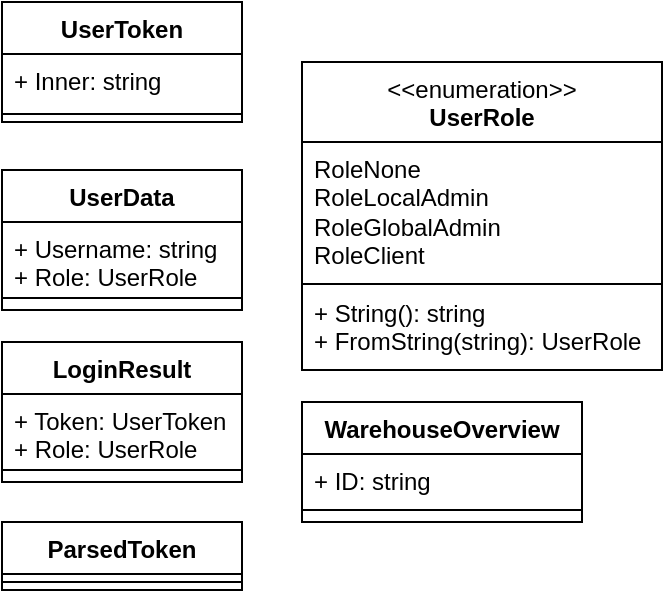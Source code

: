 <mxfile version="26.2.5" pages="4">
  <diagram name="types" id="jyUNx-ticdhWHaK3lG5j">
    <mxGraphModel dx="1188" dy="773" grid="1" gridSize="10" guides="1" tooltips="1" connect="1" arrows="1" fold="1" page="1" pageScale="1" pageWidth="10000" pageHeight="10000" math="0" shadow="0">
      <root>
        <mxCell id="0" />
        <mxCell id="1" parent="0" />
        <mxCell id="-TqpkBimGB8VkoEWPnE4-6" value="&lt;span style=&quot;font-weight: normal;&quot;&gt;&amp;lt;&amp;lt;enumeration&amp;gt;&amp;gt;&lt;/span&gt;&lt;br&gt;&lt;b&gt;UserRole&lt;/b&gt;" style="swimlane;fontStyle=1;align=center;verticalAlign=top;childLayout=stackLayout;horizontal=1;startSize=40;horizontalStack=0;resizeParent=1;resizeParentMax=0;resizeLast=0;collapsible=1;marginBottom=0;whiteSpace=wrap;html=1;" parent="1" vertex="1">
          <mxGeometry x="550" y="210" width="180" height="154" as="geometry" />
        </mxCell>
        <mxCell id="-TqpkBimGB8VkoEWPnE4-7" value="&lt;div&gt;RoleNone&lt;/div&gt;&lt;div&gt;RoleLocalAdmin&lt;/div&gt;&lt;div&gt;RoleGlobalAdmin&lt;/div&gt;&lt;div&gt;RoleClient&lt;/div&gt;" style="text;strokeColor=none;fillColor=none;align=left;verticalAlign=top;spacingLeft=4;spacingRight=4;overflow=hidden;rotatable=0;points=[[0,0.5],[1,0.5]];portConstraint=eastwest;whiteSpace=wrap;html=1;" parent="-TqpkBimGB8VkoEWPnE4-6" vertex="1">
          <mxGeometry y="40" width="180" height="70" as="geometry" />
        </mxCell>
        <mxCell id="-TqpkBimGB8VkoEWPnE4-8" value="" style="line;strokeWidth=1;fillColor=none;align=left;verticalAlign=middle;spacingTop=-1;spacingLeft=3;spacingRight=3;rotatable=0;labelPosition=right;points=[];portConstraint=eastwest;strokeColor=inherit;" parent="-TqpkBimGB8VkoEWPnE4-6" vertex="1">
          <mxGeometry y="110" width="180" height="2" as="geometry" />
        </mxCell>
        <mxCell id="-TqpkBimGB8VkoEWPnE4-9" value="&lt;div&gt;+ String(): string&lt;/div&gt;&lt;div&gt;+ FromString(string): UserRole&lt;/div&gt;" style="text;strokeColor=none;fillColor=none;align=left;verticalAlign=top;spacingLeft=4;spacingRight=4;overflow=hidden;rotatable=0;points=[[0,0.5],[1,0.5]];portConstraint=eastwest;whiteSpace=wrap;html=1;" parent="-TqpkBimGB8VkoEWPnE4-6" vertex="1">
          <mxGeometry y="112" width="180" height="42" as="geometry" />
        </mxCell>
        <mxCell id="-TqpkBimGB8VkoEWPnE4-14" value="ParsedToken" style="swimlane;fontStyle=1;align=center;verticalAlign=top;childLayout=stackLayout;horizontal=1;startSize=26;horizontalStack=0;resizeParent=1;resizeParentMax=0;resizeLast=0;collapsible=1;marginBottom=0;whiteSpace=wrap;html=1;" parent="1" vertex="1">
          <mxGeometry x="400" y="440" width="120" height="34" as="geometry" />
        </mxCell>
        <mxCell id="-TqpkBimGB8VkoEWPnE4-15" value="" style="line;strokeWidth=1;fillColor=none;align=left;verticalAlign=middle;spacingTop=-1;spacingLeft=3;spacingRight=3;rotatable=0;labelPosition=right;points=[];portConstraint=eastwest;strokeColor=inherit;" parent="-TqpkBimGB8VkoEWPnE4-14" vertex="1">
          <mxGeometry y="26" width="120" height="8" as="geometry" />
        </mxCell>
        <mxCell id="-TqpkBimGB8VkoEWPnE4-16" value="UserToken" style="swimlane;fontStyle=1;align=center;verticalAlign=top;childLayout=stackLayout;horizontal=1;startSize=26;horizontalStack=0;resizeParent=1;resizeParentMax=0;resizeLast=0;collapsible=1;marginBottom=0;whiteSpace=wrap;html=1;" parent="1" vertex="1">
          <mxGeometry x="400" y="180" width="120" height="60" as="geometry" />
        </mxCell>
        <mxCell id="-TqpkBimGB8VkoEWPnE4-17" value="+ Inner: string" style="text;strokeColor=none;fillColor=none;align=left;verticalAlign=top;spacingLeft=4;spacingRight=4;overflow=hidden;rotatable=0;points=[[0,0.5],[1,0.5]];portConstraint=eastwest;whiteSpace=wrap;html=1;" parent="-TqpkBimGB8VkoEWPnE4-16" vertex="1">
          <mxGeometry y="26" width="120" height="26" as="geometry" />
        </mxCell>
        <mxCell id="-TqpkBimGB8VkoEWPnE4-18" value="" style="line;strokeWidth=1;fillColor=none;align=left;verticalAlign=middle;spacingTop=-1;spacingLeft=3;spacingRight=3;rotatable=0;labelPosition=right;points=[];portConstraint=eastwest;strokeColor=inherit;" parent="-TqpkBimGB8VkoEWPnE4-16" vertex="1">
          <mxGeometry y="52" width="120" height="8" as="geometry" />
        </mxCell>
        <mxCell id="1hZUmH4Kx5KZq-g4tTsa-1" value="UserData" style="swimlane;fontStyle=1;align=center;verticalAlign=top;childLayout=stackLayout;horizontal=1;startSize=26;horizontalStack=0;resizeParent=1;resizeParentMax=0;resizeLast=0;collapsible=1;marginBottom=0;whiteSpace=wrap;html=1;" vertex="1" parent="1">
          <mxGeometry x="400" y="264" width="120" height="70" as="geometry" />
        </mxCell>
        <mxCell id="1hZUmH4Kx5KZq-g4tTsa-2" value="+ Username: string&lt;br&gt;+ Role: UserRole" style="text;strokeColor=none;fillColor=none;align=left;verticalAlign=top;spacingLeft=4;spacingRight=4;overflow=hidden;rotatable=0;points=[[0,0.5],[1,0.5]];portConstraint=eastwest;whiteSpace=wrap;html=1;" vertex="1" parent="1hZUmH4Kx5KZq-g4tTsa-1">
          <mxGeometry y="26" width="120" height="34" as="geometry" />
        </mxCell>
        <mxCell id="1hZUmH4Kx5KZq-g4tTsa-3" value="" style="line;strokeWidth=1;fillColor=none;align=left;verticalAlign=middle;spacingTop=-1;spacingLeft=3;spacingRight=3;rotatable=0;labelPosition=right;points=[];portConstraint=eastwest;strokeColor=inherit;" vertex="1" parent="1hZUmH4Kx5KZq-g4tTsa-1">
          <mxGeometry y="60" width="120" height="8" as="geometry" />
        </mxCell>
        <mxCell id="1hZUmH4Kx5KZq-g4tTsa-4" value="" style="text;strokeColor=none;fillColor=none;align=left;verticalAlign=top;spacingLeft=4;spacingRight=4;overflow=hidden;rotatable=0;points=[[0,0.5],[1,0.5]];portConstraint=eastwest;whiteSpace=wrap;html=1;" vertex="1" parent="1hZUmH4Kx5KZq-g4tTsa-1">
          <mxGeometry y="68" width="120" height="2" as="geometry" />
        </mxCell>
        <mxCell id="1hZUmH4Kx5KZq-g4tTsa-5" value="LoginResult" style="swimlane;fontStyle=1;align=center;verticalAlign=top;childLayout=stackLayout;horizontal=1;startSize=26;horizontalStack=0;resizeParent=1;resizeParentMax=0;resizeLast=0;collapsible=1;marginBottom=0;whiteSpace=wrap;html=1;" vertex="1" parent="1">
          <mxGeometry x="400" y="350" width="120" height="70" as="geometry" />
        </mxCell>
        <mxCell id="1hZUmH4Kx5KZq-g4tTsa-6" value="+ Token: UserToken&lt;br&gt;+ Role: UserRole" style="text;strokeColor=none;fillColor=none;align=left;verticalAlign=top;spacingLeft=4;spacingRight=4;overflow=hidden;rotatable=0;points=[[0,0.5],[1,0.5]];portConstraint=eastwest;whiteSpace=wrap;html=1;" vertex="1" parent="1hZUmH4Kx5KZq-g4tTsa-5">
          <mxGeometry y="26" width="120" height="34" as="geometry" />
        </mxCell>
        <mxCell id="1hZUmH4Kx5KZq-g4tTsa-7" value="" style="line;strokeWidth=1;fillColor=none;align=left;verticalAlign=middle;spacingTop=-1;spacingLeft=3;spacingRight=3;rotatable=0;labelPosition=right;points=[];portConstraint=eastwest;strokeColor=inherit;" vertex="1" parent="1hZUmH4Kx5KZq-g4tTsa-5">
          <mxGeometry y="60" width="120" height="8" as="geometry" />
        </mxCell>
        <mxCell id="1hZUmH4Kx5KZq-g4tTsa-8" value="" style="text;strokeColor=none;fillColor=none;align=left;verticalAlign=top;spacingLeft=4;spacingRight=4;overflow=hidden;rotatable=0;points=[[0,0.5],[1,0.5]];portConstraint=eastwest;whiteSpace=wrap;html=1;" vertex="1" parent="1hZUmH4Kx5KZq-g4tTsa-5">
          <mxGeometry y="68" width="120" height="2" as="geometry" />
        </mxCell>
        <mxCell id="1hZUmH4Kx5KZq-g4tTsa-9" value="WarehouseOverview" style="swimlane;fontStyle=1;align=center;verticalAlign=top;childLayout=stackLayout;horizontal=1;startSize=26;horizontalStack=0;resizeParent=1;resizeParentMax=0;resizeLast=0;collapsible=1;marginBottom=0;whiteSpace=wrap;html=1;" vertex="1" parent="1">
          <mxGeometry x="550" y="380" width="140" height="60" as="geometry" />
        </mxCell>
        <mxCell id="1hZUmH4Kx5KZq-g4tTsa-10" value="+ ID: string" style="text;strokeColor=none;fillColor=none;align=left;verticalAlign=top;spacingLeft=4;spacingRight=4;overflow=hidden;rotatable=0;points=[[0,0.5],[1,0.5]];portConstraint=eastwest;whiteSpace=wrap;html=1;" vertex="1" parent="1hZUmH4Kx5KZq-g4tTsa-9">
          <mxGeometry y="26" width="140" height="24" as="geometry" />
        </mxCell>
        <mxCell id="1hZUmH4Kx5KZq-g4tTsa-11" value="" style="line;strokeWidth=1;fillColor=none;align=left;verticalAlign=middle;spacingTop=-1;spacingLeft=3;spacingRight=3;rotatable=0;labelPosition=right;points=[];portConstraint=eastwest;strokeColor=inherit;" vertex="1" parent="1hZUmH4Kx5KZq-g4tTsa-9">
          <mxGeometry y="50" width="140" height="8" as="geometry" />
        </mxCell>
        <mxCell id="1hZUmH4Kx5KZq-g4tTsa-12" value="" style="text;strokeColor=none;fillColor=none;align=left;verticalAlign=top;spacingLeft=4;spacingRight=4;overflow=hidden;rotatable=0;points=[[0,0.5],[1,0.5]];portConstraint=eastwest;whiteSpace=wrap;html=1;" vertex="1" parent="1hZUmH4Kx5KZq-g4tTsa-9">
          <mxGeometry y="58" width="140" height="2" as="geometry" />
        </mxCell>
      </root>
    </mxGraphModel>
  </diagram>
  <diagram id="UzgOHU1cNPLH9OdegFgo" name="business">
    <mxGraphModel dx="1188" dy="773" grid="1" gridSize="10" guides="1" tooltips="1" connect="1" arrows="1" fold="1" page="1" pageScale="1" pageWidth="10000" pageHeight="10000" math="0" shadow="0">
      <root>
        <mxCell id="0" />
        <mxCell id="1" parent="0" />
        <mxCell id="i2FVGuv4eaX4_XcN0Vmc-18" style="edgeStyle=orthogonalEdgeStyle;rounded=0;orthogonalLoop=1;jettySize=auto;html=1;" edge="1" parent="1" source="i2FVGuv4eaX4_XcN0Vmc-2" target="i2FVGuv4eaX4_XcN0Vmc-14">
          <mxGeometry relative="1" as="geometry">
            <Array as="points">
              <mxPoint x="1280" y="625" />
              <mxPoint x="1090" y="625" />
            </Array>
          </mxGeometry>
        </mxCell>
        <mxCell id="i2FVGuv4eaX4_XcN0Vmc-19" style="edgeStyle=orthogonalEdgeStyle;rounded=0;orthogonalLoop=1;jettySize=auto;html=1;" edge="1" parent="1" source="i2FVGuv4eaX4_XcN0Vmc-2" target="i2FVGuv4eaX4_XcN0Vmc-6">
          <mxGeometry relative="1" as="geometry" />
        </mxCell>
        <mxCell id="i2FVGuv4eaX4_XcN0Vmc-20" style="edgeStyle=orthogonalEdgeStyle;rounded=0;orthogonalLoop=1;jettySize=auto;html=1;" edge="1" parent="1" source="i2FVGuv4eaX4_XcN0Vmc-2" target="i2FVGuv4eaX4_XcN0Vmc-10">
          <mxGeometry relative="1" as="geometry">
            <Array as="points">
              <mxPoint x="1330" y="625" />
              <mxPoint x="1520" y="625" />
            </Array>
          </mxGeometry>
        </mxCell>
        <mxCell id="i2FVGuv4eaX4_XcN0Vmc-2" value="Business" style="swimlane;fontStyle=1;align=center;verticalAlign=top;childLayout=stackLayout;horizontal=1;startSize=26;horizontalStack=0;resizeParent=1;resizeParentMax=0;resizeLast=0;collapsible=1;marginBottom=0;whiteSpace=wrap;html=1;" vertex="1" parent="1">
          <mxGeometry x="1110" y="230" width="390" height="360" as="geometry" />
        </mxCell>
        <mxCell id="i2FVGuv4eaX4_XcN0Vmc-3" value="- auth: portout.AuthenticationPortOut&lt;br&gt;- catalog: portout.CatalogPortOut&lt;br&gt;- order: portout.OrderPortOut&lt;br&gt;- notification: portout.NotificationPortOut&lt;br&gt;- logger: zap.Logger" style="text;strokeColor=none;fillColor=none;align=left;verticalAlign=top;spacingLeft=4;spacingRight=4;overflow=hidden;rotatable=0;points=[[0,0.5],[1,0.5]];portConstraint=eastwest;whiteSpace=wrap;html=1;" vertex="1" parent="i2FVGuv4eaX4_XcN0Vmc-2">
          <mxGeometry y="26" width="390" height="84" as="geometry" />
        </mxCell>
        <mxCell id="i2FVGuv4eaX4_XcN0Vmc-4" value="" style="line;strokeWidth=1;fillColor=none;align=left;verticalAlign=middle;spacingTop=-1;spacingLeft=3;spacingRight=3;rotatable=0;labelPosition=right;points=[];portConstraint=eastwest;strokeColor=inherit;" vertex="1" parent="i2FVGuv4eaX4_XcN0Vmc-2">
          <mxGeometry y="110" width="390" height="8" as="geometry" />
        </mxCell>
        <mxCell id="i2FVGuv4eaX4_XcN0Vmc-5" value="+ NewBusiness(BusinessParams): Business&lt;br&gt;+ GetWarehouseByID(int64): (dto.Warehouse, error)&lt;br&gt;+ CreateQuery(string, string, int): (string, error)&lt;br&gt;+ GetQueries(): ([]dto.Query, error)&lt;br&gt;+ AddStock(string, string, int64): error&lt;br&gt;+ RemoveStock(string, string, int64): error&lt;br&gt;+ CreateOrder(string, string, string, map[string]int64): (string, error)&lt;br&gt;+ GetOrders(): ([]dto.Order, error)&lt;br&gt;+ CreateTransfer(string, string, map[string]int64): (string, error)&lt;br&gt;+ GetTransfers(): ([]dto.Transfer, error)&lt;br&gt;+ CreateGood(context.Context, string, string): (string, error)&lt;br&gt;+ UpdateGood(context.Context, string, string, string): error&lt;br&gt;+ GetWarehouses(): ([]types.WarehouseOverview, error)&lt;br&gt;+ GetGoods(): ([]dto.GoodAndAmount, error)&lt;br&gt;+ Login(string): (types.LoginResult, error)&lt;br&gt;+ ValidateToken(string): (types.UserData, error)" style="text;strokeColor=none;fillColor=none;align=left;verticalAlign=top;spacingLeft=4;spacingRight=4;overflow=hidden;rotatable=0;points=[[0,0.5],[1,0.5]];portConstraint=eastwest;whiteSpace=wrap;html=1;" vertex="1" parent="i2FVGuv4eaX4_XcN0Vmc-2">
          <mxGeometry y="118" width="390" height="242" as="geometry" />
        </mxCell>
        <mxCell id="i2FVGuv4eaX4_XcN0Vmc-6" value="" style="ellipse;whiteSpace=wrap;html=1;aspect=fixed;" vertex="1" parent="1">
          <mxGeometry x="1280" y="830" width="50" height="50" as="geometry" />
        </mxCell>
        <mxCell id="i2FVGuv4eaX4_XcN0Vmc-7" value="Auth" style="text;html=1;align=center;verticalAlign=middle;whiteSpace=wrap;rounded=0;" vertex="1" parent="1">
          <mxGeometry x="1252.5" y="880" width="105" height="30" as="geometry" />
        </mxCell>
        <mxCell id="i2FVGuv4eaX4_XcN0Vmc-8" value="" style="endArrow=none;html=1;rounded=0;exitX=0;exitY=1;exitDx=0;exitDy=0;" edge="1" parent="1">
          <mxGeometry width="50" height="50" relative="1" as="geometry">
            <mxPoint x="1246.25" y="910" as="sourcePoint" />
            <mxPoint x="1363.75" y="910" as="targetPoint" />
          </mxGeometry>
        </mxCell>
        <mxCell id="i2FVGuv4eaX4_XcN0Vmc-9" value="+ Login(string): (types.LoginResult, error)&lt;br&gt;+ ValidateToken(string): (types.UserData, error)" style="text;html=1;align=center;verticalAlign=middle;whiteSpace=wrap;rounded=0;" vertex="1" parent="1">
          <mxGeometry x="1165" y="910" width="280" height="40" as="geometry" />
        </mxCell>
        <mxCell id="i2FVGuv4eaX4_XcN0Vmc-10" value="" style="ellipse;whiteSpace=wrap;html=1;aspect=fixed;" vertex="1" parent="1">
          <mxGeometry x="1495" y="660" width="50" height="50" as="geometry" />
        </mxCell>
        <mxCell id="i2FVGuv4eaX4_XcN0Vmc-11" value="Order" style="text;html=1;align=center;verticalAlign=middle;whiteSpace=wrap;rounded=0;" vertex="1" parent="1">
          <mxGeometry x="1467.5" y="710" width="105" height="30" as="geometry" />
        </mxCell>
        <mxCell id="i2FVGuv4eaX4_XcN0Vmc-12" value="" style="endArrow=none;html=1;rounded=0;exitX=0;exitY=1;exitDx=0;exitDy=0;" edge="1" parent="1">
          <mxGeometry width="50" height="50" relative="1" as="geometry">
            <mxPoint x="1461.25" y="740" as="sourcePoint" />
            <mxPoint x="1578.75" y="740" as="targetPoint" />
          </mxGeometry>
        </mxCell>
        <mxCell id="i2FVGuv4eaX4_XcN0Vmc-13" value="+ CreateOrder(string, string, string, map[string]int64): (string, error)&lt;br&gt;+ GetOrders(): ([]dto.Order, error)&lt;br&gt;+ CreateTransfer(string, string, map[string]int64): (string, error)&lt;br&gt;+ GetTransfers(): ([]dto.Transfer, error)" style="text;html=1;align=center;verticalAlign=middle;whiteSpace=wrap;rounded=0;" vertex="1" parent="1">
          <mxGeometry x="1340" y="740" width="360" height="70" as="geometry" />
        </mxCell>
        <mxCell id="i2FVGuv4eaX4_XcN0Vmc-14" value="" style="ellipse;whiteSpace=wrap;html=1;aspect=fixed;" vertex="1" parent="1">
          <mxGeometry x="1065" y="660" width="50" height="50" as="geometry" />
        </mxCell>
        <mxCell id="i2FVGuv4eaX4_XcN0Vmc-15" value="Warehouses" style="text;html=1;align=center;verticalAlign=middle;whiteSpace=wrap;rounded=0;" vertex="1" parent="1">
          <mxGeometry x="1037.5" y="710" width="105" height="30" as="geometry" />
        </mxCell>
        <mxCell id="i2FVGuv4eaX4_XcN0Vmc-16" value="" style="endArrow=none;html=1;rounded=0;exitX=0;exitY=1;exitDx=0;exitDy=0;" edge="1" parent="1">
          <mxGeometry width="50" height="50" relative="1" as="geometry">
            <mxPoint x="1031.25" y="740" as="sourcePoint" />
            <mxPoint x="1148.75" y="740" as="targetPoint" />
          </mxGeometry>
        </mxCell>
        <mxCell id="i2FVGuv4eaX4_XcN0Vmc-17" value="+ GetWarehouseByID(int64): (dto.Warehouse, error)&lt;br&gt;+ GetWarehouses(): ([]types.WarehouseOverview, error)&lt;br&gt;+ GetGoods(): ([]dto.GoodAndAmount, error)&lt;br&gt;+ CreateGood(context.Context, string, string): (string, error)&lt;br&gt;+ UpdateGood(context.Context, string, string, string): error&lt;br&gt;+ AddStock(string, string, int64): error&lt;br&gt;+ RemoveStock(string, string, int64): error" style="text;html=1;align=center;verticalAlign=middle;whiteSpace=wrap;rounded=0;" vertex="1" parent="1">
          <mxGeometry x="920" y="740" width="340" height="110" as="geometry" />
        </mxCell>
      </root>
    </mxGraphModel>
  </diagram>
  <diagram id="f7loQBOoPMdIHr39xkHE" name="adapterin">
    <mxGraphModel dx="1188" dy="773" grid="1" gridSize="10" guides="1" tooltips="1" connect="1" arrows="1" fold="1" page="1" pageScale="1" pageWidth="10000" pageHeight="10000" math="0" shadow="0">
      <root>
        <mxCell id="0" />
        <mxCell id="1" parent="0" />
        <mxCell id="J8uNZpizXTsnPp5ZNtv0-96" style="edgeStyle=orthogonalEdgeStyle;rounded=0;orthogonalLoop=1;jettySize=auto;html=1;entryX=0.5;entryY=0;entryDx=0;entryDy=0;" parent="1" source="J8uNZpizXTsnPp5ZNtv0-1" target="J8uNZpizXTsnPp5ZNtv0-74" edge="1">
          <mxGeometry relative="1" as="geometry">
            <mxPoint x="2640" y="2016.364" as="targetPoint" />
            <Array as="points">
              <mxPoint x="1715" y="1270" />
              <mxPoint x="2450" y="1270" />
            </Array>
          </mxGeometry>
        </mxCell>
        <mxCell id="J8uNZpizXTsnPp5ZNtv0-1" value="AddStockController" style="swimlane;fontStyle=1;align=center;verticalAlign=top;childLayout=stackLayout;horizontal=1;startSize=26;horizontalStack=0;resizeParent=1;resizeParentMax=0;resizeLast=0;collapsible=1;marginBottom=0;whiteSpace=wrap;html=1;" parent="1" vertex="1">
          <mxGeometry x="1480" y="1062" width="470" height="160" as="geometry" />
        </mxCell>
        <mxCell id="J8uNZpizXTsnPp5ZNtv0-2" value="- warehouses: portin.Warehouses" style="text;strokeColor=none;fillColor=none;align=left;verticalAlign=top;spacingLeft=4;spacingRight=4;overflow=hidden;rotatable=0;points=[[0,0.5],[1,0.5]];portConstraint=eastwest;whiteSpace=wrap;html=1;" parent="J8uNZpizXTsnPp5ZNtv0-1" vertex="1">
          <mxGeometry y="26" width="470" height="24" as="geometry" />
        </mxCell>
        <mxCell id="J8uNZpizXTsnPp5ZNtv0-3" value="" style="line;strokeWidth=1;fillColor=none;align=left;verticalAlign=middle;spacingTop=-1;spacingLeft=3;spacingRight=3;rotatable=0;labelPosition=right;points=[];portConstraint=eastwest;strokeColor=inherit;" parent="J8uNZpizXTsnPp5ZNtv0-1" vertex="1">
          <mxGeometry y="50" width="470" height="8" as="geometry" />
        </mxCell>
        <mxCell id="J8uNZpizXTsnPp5ZNtv0-4" value="+ NewAddStockController(portin.Warehouses): AddStockController&lt;br&gt;+ Handler(): gin.HandlerFunc&lt;br&gt;+ Pattern(): string&lt;br&gt;+ Method(): string&lt;br&gt;+ RequiresAuth(): bool&lt;br&gt;+ AllowedRoles(): []types.UserRole" style="text;strokeColor=none;fillColor=none;align=left;verticalAlign=top;spacingLeft=4;spacingRight=4;overflow=hidden;rotatable=0;points=[[0,0.5],[1,0.5]];portConstraint=eastwest;whiteSpace=wrap;html=1;" parent="J8uNZpizXTsnPp5ZNtv0-1" vertex="1">
          <mxGeometry y="58" width="470" height="102" as="geometry" />
        </mxCell>
        <mxCell id="J8uNZpizXTsnPp5ZNtv0-93" style="edgeStyle=orthogonalEdgeStyle;rounded=0;orthogonalLoop=1;jettySize=auto;html=1;entryX=0.5;entryY=0;entryDx=0;entryDy=0;" parent="1" source="J8uNZpizXTsnPp5ZNtv0-5" target="J8uNZpizXTsnPp5ZNtv0-74" edge="1">
          <mxGeometry relative="1" as="geometry">
            <Array as="points">
              <mxPoint x="3185" y="1480" />
              <mxPoint x="2450" y="1480" />
            </Array>
          </mxGeometry>
        </mxCell>
        <mxCell id="J8uNZpizXTsnPp5ZNtv0-5" value="CreateGoodController" style="swimlane;fontStyle=1;align=center;verticalAlign=top;childLayout=stackLayout;horizontal=1;startSize=26;horizontalStack=0;resizeParent=1;resizeParentMax=0;resizeLast=0;collapsible=1;marginBottom=0;whiteSpace=wrap;html=1;" parent="1" vertex="1">
          <mxGeometry x="2950" y="1290" width="470" height="160" as="geometry" />
        </mxCell>
        <mxCell id="J8uNZpizXTsnPp5ZNtv0-6" value="- warehouses: portin.Warehouses" style="text;strokeColor=none;fillColor=none;align=left;verticalAlign=top;spacingLeft=4;spacingRight=4;overflow=hidden;rotatable=0;points=[[0,0.5],[1,0.5]];portConstraint=eastwest;whiteSpace=wrap;html=1;" parent="J8uNZpizXTsnPp5ZNtv0-5" vertex="1">
          <mxGeometry y="26" width="470" height="24" as="geometry" />
        </mxCell>
        <mxCell id="J8uNZpizXTsnPp5ZNtv0-7" value="" style="line;strokeWidth=1;fillColor=none;align=left;verticalAlign=middle;spacingTop=-1;spacingLeft=3;spacingRight=3;rotatable=0;labelPosition=right;points=[];portConstraint=eastwest;strokeColor=inherit;" parent="J8uNZpizXTsnPp5ZNtv0-5" vertex="1">
          <mxGeometry y="50" width="470" height="8" as="geometry" />
        </mxCell>
        <mxCell id="J8uNZpizXTsnPp5ZNtv0-8" value="+ NewCreateGoodController(portin.Warehouses): CreateGoodController&lt;br&gt;+ Handler(): gin.HandlerFunc&lt;br&gt;+ Pattern(): string&lt;br&gt;+ Method(): string&lt;br&gt;+ RequiresAuth(): bool&lt;br&gt;+ AllowedRoles(): []types.UserRole" style="text;strokeColor=none;fillColor=none;align=left;verticalAlign=top;spacingLeft=4;spacingRight=4;overflow=hidden;rotatable=0;points=[[0,0.5],[1,0.5]];portConstraint=eastwest;whiteSpace=wrap;html=1;" parent="J8uNZpizXTsnPp5ZNtv0-5" vertex="1">
          <mxGeometry y="58" width="470" height="102" as="geometry" />
        </mxCell>
        <mxCell id="J8uNZpizXTsnPp5ZNtv0-95" style="edgeStyle=orthogonalEdgeStyle;rounded=0;orthogonalLoop=1;jettySize=auto;html=1;entryX=0.5;entryY=0;entryDx=0;entryDy=0;" parent="1" source="J8uNZpizXTsnPp5ZNtv0-9" target="J8uNZpizXTsnPp5ZNtv0-74" edge="1">
          <mxGeometry relative="1" as="geometry">
            <Array as="points">
              <mxPoint x="2205" y="1270" />
              <mxPoint x="2450" y="1270" />
            </Array>
          </mxGeometry>
        </mxCell>
        <mxCell id="J8uNZpizXTsnPp5ZNtv0-9" value="CreateOrderController" style="swimlane;fontStyle=1;align=center;verticalAlign=top;childLayout=stackLayout;horizontal=1;startSize=26;horizontalStack=0;resizeParent=1;resizeParentMax=0;resizeLast=0;collapsible=1;marginBottom=0;whiteSpace=wrap;html=1;" parent="1" vertex="1">
          <mxGeometry x="1970" y="1060" width="470" height="160" as="geometry" />
        </mxCell>
        <mxCell id="J8uNZpizXTsnPp5ZNtv0-10" value="- order: portin.Order" style="text;strokeColor=none;fillColor=none;align=left;verticalAlign=top;spacingLeft=4;spacingRight=4;overflow=hidden;rotatable=0;points=[[0,0.5],[1,0.5]];portConstraint=eastwest;whiteSpace=wrap;html=1;" parent="J8uNZpizXTsnPp5ZNtv0-9" vertex="1">
          <mxGeometry y="26" width="470" height="24" as="geometry" />
        </mxCell>
        <mxCell id="J8uNZpizXTsnPp5ZNtv0-11" value="" style="line;strokeWidth=1;fillColor=none;align=left;verticalAlign=middle;spacingTop=-1;spacingLeft=3;spacingRight=3;rotatable=0;labelPosition=right;points=[];portConstraint=eastwest;strokeColor=inherit;" parent="J8uNZpizXTsnPp5ZNtv0-9" vertex="1">
          <mxGeometry y="50" width="470" height="8" as="geometry" />
        </mxCell>
        <mxCell id="J8uNZpizXTsnPp5ZNtv0-12" value="+ NewCreateOrderController(portin.Order): CreateOrderController&lt;br&gt;+ Handler(): gin.HandlerFunc&lt;br&gt;+ Pattern(): string&lt;br&gt;+ Method(): string&lt;br&gt;+ RequiresAuth(): bool&lt;br&gt;+ AllowedRoles(): []types.UserRole" style="text;strokeColor=none;fillColor=none;align=left;verticalAlign=top;spacingLeft=4;spacingRight=4;overflow=hidden;rotatable=0;points=[[0,0.5],[1,0.5]];portConstraint=eastwest;whiteSpace=wrap;html=1;" parent="J8uNZpizXTsnPp5ZNtv0-9" vertex="1">
          <mxGeometry y="58" width="470" height="102" as="geometry" />
        </mxCell>
        <mxCell id="J8uNZpizXTsnPp5ZNtv0-94" style="edgeStyle=orthogonalEdgeStyle;rounded=0;orthogonalLoop=1;jettySize=auto;html=1;entryX=0.5;entryY=0;entryDx=0;entryDy=0;" parent="1" source="J8uNZpizXTsnPp5ZNtv0-13" target="J8uNZpizXTsnPp5ZNtv0-74" edge="1">
          <mxGeometry relative="1" as="geometry">
            <Array as="points">
              <mxPoint x="2695" y="1270" />
              <mxPoint x="2450" y="1270" />
            </Array>
          </mxGeometry>
        </mxCell>
        <mxCell id="J8uNZpizXTsnPp5ZNtv0-13" value="CreateQueryController" style="swimlane;fontStyle=1;align=center;verticalAlign=top;childLayout=stackLayout;horizontal=1;startSize=26;horizontalStack=0;resizeParent=1;resizeParentMax=0;resizeLast=0;collapsible=1;marginBottom=0;whiteSpace=wrap;html=1;" parent="1" vertex="1">
          <mxGeometry x="2460" y="1060" width="470" height="190" as="geometry" />
        </mxCell>
        <mxCell id="J8uNZpizXTsnPp5ZNtv0-14" value="- notifications: portin.Notifications&lt;br&gt;- Logger: zap.Logger" style="text;strokeColor=none;fillColor=none;align=left;verticalAlign=top;spacingLeft=4;spacingRight=4;overflow=hidden;rotatable=0;points=[[0,0.5],[1,0.5]];portConstraint=eastwest;whiteSpace=wrap;html=1;" parent="J8uNZpizXTsnPp5ZNtv0-13" vertex="1">
          <mxGeometry y="26" width="470" height="44" as="geometry" />
        </mxCell>
        <mxCell id="J8uNZpizXTsnPp5ZNtv0-15" value="" style="line;strokeWidth=1;fillColor=none;align=left;verticalAlign=middle;spacingTop=-1;spacingLeft=3;spacingRight=3;rotatable=0;labelPosition=right;points=[];portConstraint=eastwest;strokeColor=inherit;" parent="J8uNZpizXTsnPp5ZNtv0-13" vertex="1">
          <mxGeometry y="70" width="470" height="8" as="geometry" />
        </mxCell>
        <mxCell id="J8uNZpizXTsnPp5ZNtv0-16" value="+ NewCreateQueryController(portin.Notifications, zap.Logger): CreateQueryController&lt;br&gt;+ Handler(): gin.HandlerFunc&lt;br&gt;+ Pattern(): string&lt;br&gt;+ Method(): string&lt;br&gt;+ RequiresAuth(): bool&lt;br&gt;+ AllowedRoles(): []types.UserRole" style="text;strokeColor=none;fillColor=none;align=left;verticalAlign=top;spacingLeft=4;spacingRight=4;overflow=hidden;rotatable=0;points=[[0,0.5],[1,0.5]];portConstraint=eastwest;whiteSpace=wrap;html=1;" parent="J8uNZpizXTsnPp5ZNtv0-13" vertex="1">
          <mxGeometry y="78" width="470" height="112" as="geometry" />
        </mxCell>
        <mxCell id="J8uNZpizXTsnPp5ZNtv0-92" style="edgeStyle=orthogonalEdgeStyle;rounded=0;orthogonalLoop=1;jettySize=auto;html=1;entryX=0.5;entryY=0;entryDx=0;entryDy=0;" parent="1" source="J8uNZpizXTsnPp5ZNtv0-17" target="J8uNZpizXTsnPp5ZNtv0-74" edge="1">
          <mxGeometry relative="1" as="geometry">
            <Array as="points">
              <mxPoint x="2695" y="1480" />
              <mxPoint x="2450" y="1480" />
            </Array>
          </mxGeometry>
        </mxCell>
        <mxCell id="J8uNZpizXTsnPp5ZNtv0-17" value="CreateTransferController" style="swimlane;fontStyle=1;align=center;verticalAlign=top;childLayout=stackLayout;horizontal=1;startSize=26;horizontalStack=0;resizeParent=1;resizeParentMax=0;resizeLast=0;collapsible=1;marginBottom=0;whiteSpace=wrap;html=1;" parent="1" vertex="1">
          <mxGeometry x="2460" y="1290" width="470" height="160" as="geometry" />
        </mxCell>
        <mxCell id="J8uNZpizXTsnPp5ZNtv0-18" value="- order: portin.Order" style="text;strokeColor=none;fillColor=none;align=left;verticalAlign=top;spacingLeft=4;spacingRight=4;overflow=hidden;rotatable=0;points=[[0,0.5],[1,0.5]];portConstraint=eastwest;whiteSpace=wrap;html=1;" parent="J8uNZpizXTsnPp5ZNtv0-17" vertex="1">
          <mxGeometry y="26" width="470" height="24" as="geometry" />
        </mxCell>
        <mxCell id="J8uNZpizXTsnPp5ZNtv0-19" value="" style="line;strokeWidth=1;fillColor=none;align=left;verticalAlign=middle;spacingTop=-1;spacingLeft=3;spacingRight=3;rotatable=0;labelPosition=right;points=[];portConstraint=eastwest;strokeColor=inherit;" parent="J8uNZpizXTsnPp5ZNtv0-17" vertex="1">
          <mxGeometry y="50" width="470" height="8" as="geometry" />
        </mxCell>
        <mxCell id="J8uNZpizXTsnPp5ZNtv0-20" value="+ NewCreateTransferController(portin.Order): CreateTransferController&lt;br&gt;+ Handler(): gin.HandlerFunc&lt;br&gt;+ Pattern(): string&lt;br&gt;+ Method(): string&lt;br&gt;+ RequiresAuth(): bool&lt;br&gt;+ AllowedRoles(): []types.UserRole" style="text;strokeColor=none;fillColor=none;align=left;verticalAlign=top;spacingLeft=4;spacingRight=4;overflow=hidden;rotatable=0;points=[[0,0.5],[1,0.5]];portConstraint=eastwest;whiteSpace=wrap;html=1;" parent="J8uNZpizXTsnPp5ZNtv0-17" vertex="1">
          <mxGeometry y="58" width="470" height="102" as="geometry" />
        </mxCell>
        <mxCell id="J8uNZpizXTsnPp5ZNtv0-91" style="edgeStyle=orthogonalEdgeStyle;rounded=0;orthogonalLoop=1;jettySize=auto;html=1;entryX=0.5;entryY=0;entryDx=0;entryDy=0;" parent="1" source="J8uNZpizXTsnPp5ZNtv0-21" target="J8uNZpizXTsnPp5ZNtv0-74" edge="1">
          <mxGeometry relative="1" as="geometry">
            <Array as="points">
              <mxPoint x="2205" y="1480" />
              <mxPoint x="2450" y="1480" />
            </Array>
          </mxGeometry>
        </mxCell>
        <mxCell id="J8uNZpizXTsnPp5ZNtv0-21" value="GetGoodsController" style="swimlane;fontStyle=1;align=center;verticalAlign=top;childLayout=stackLayout;horizontal=1;startSize=26;horizontalStack=0;resizeParent=1;resizeParentMax=0;resizeLast=0;collapsible=1;marginBottom=0;whiteSpace=wrap;html=1;" parent="1" vertex="1">
          <mxGeometry x="1970" y="1290" width="470" height="160" as="geometry" />
        </mxCell>
        <mxCell id="J8uNZpizXTsnPp5ZNtv0-22" value="- warehouses: portin.Warehouses" style="text;strokeColor=none;fillColor=none;align=left;verticalAlign=top;spacingLeft=4;spacingRight=4;overflow=hidden;rotatable=0;points=[[0,0.5],[1,0.5]];portConstraint=eastwest;whiteSpace=wrap;html=1;" parent="J8uNZpizXTsnPp5ZNtv0-21" vertex="1">
          <mxGeometry y="26" width="470" height="24" as="geometry" />
        </mxCell>
        <mxCell id="J8uNZpizXTsnPp5ZNtv0-23" value="" style="line;strokeWidth=1;fillColor=none;align=left;verticalAlign=middle;spacingTop=-1;spacingLeft=3;spacingRight=3;rotatable=0;labelPosition=right;points=[];portConstraint=eastwest;strokeColor=inherit;" parent="J8uNZpizXTsnPp5ZNtv0-21" vertex="1">
          <mxGeometry y="50" width="470" height="8" as="geometry" />
        </mxCell>
        <mxCell id="J8uNZpizXTsnPp5ZNtv0-24" value="+ NewGetGoodsController(portin.Warehouses): GetGoodsController&lt;br&gt;+ Handler(): gin.HandlerFunc&lt;br&gt;+ Pattern(): string&lt;br&gt;+ Method(): string&lt;br&gt;+ RequiresAuth(): bool&lt;br&gt;+ AllowedRoles(): []types.UserRole" style="text;strokeColor=none;fillColor=none;align=left;verticalAlign=top;spacingLeft=4;spacingRight=4;overflow=hidden;rotatable=0;points=[[0,0.5],[1,0.5]];portConstraint=eastwest;whiteSpace=wrap;html=1;" parent="J8uNZpizXTsnPp5ZNtv0-21" vertex="1">
          <mxGeometry y="58" width="470" height="102" as="geometry" />
        </mxCell>
        <mxCell id="J8uNZpizXTsnPp5ZNtv0-90" style="edgeStyle=orthogonalEdgeStyle;rounded=0;orthogonalLoop=1;jettySize=auto;html=1;entryX=0.5;entryY=0;entryDx=0;entryDy=0;" parent="1" source="J8uNZpizXTsnPp5ZNtv0-25" target="J8uNZpizXTsnPp5ZNtv0-74" edge="1">
          <mxGeometry relative="1" as="geometry">
            <Array as="points">
              <mxPoint x="1715" y="1480" />
              <mxPoint x="2450" y="1480" />
            </Array>
          </mxGeometry>
        </mxCell>
        <mxCell id="J8uNZpizXTsnPp5ZNtv0-25" value="HealthCheckController" style="swimlane;fontStyle=1;align=center;verticalAlign=top;childLayout=stackLayout;horizontal=1;startSize=26;horizontalStack=0;resizeParent=1;resizeParentMax=0;resizeLast=0;collapsible=1;marginBottom=0;whiteSpace=wrap;html=1;" parent="1" vertex="1">
          <mxGeometry x="1480" y="1290" width="470" height="140" as="geometry" />
        </mxCell>
        <mxCell id="J8uNZpizXTsnPp5ZNtv0-26" value="" style="text;strokeColor=none;fillColor=none;align=left;verticalAlign=top;spacingLeft=4;spacingRight=4;overflow=hidden;rotatable=0;points=[[0,0.5],[1,0.5]];portConstraint=eastwest;whiteSpace=wrap;html=1;" parent="J8uNZpizXTsnPp5ZNtv0-25" vertex="1">
          <mxGeometry y="26" width="470" height="4" as="geometry" />
        </mxCell>
        <mxCell id="J8uNZpizXTsnPp5ZNtv0-27" value="" style="line;strokeWidth=1;fillColor=none;align=left;verticalAlign=middle;spacingTop=-1;spacingLeft=3;spacingRight=3;rotatable=0;labelPosition=right;points=[];portConstraint=eastwest;strokeColor=inherit;" parent="J8uNZpizXTsnPp5ZNtv0-25" vertex="1">
          <mxGeometry y="30" width="470" height="8" as="geometry" />
        </mxCell>
        <mxCell id="J8uNZpizXTsnPp5ZNtv0-28" value="+ NewHealthCheckController(): HealthCheckController&lt;br&gt;+ Handler(): gin.HandlerFunc&lt;br&gt;+ Pattern(): string&lt;br&gt;+ Method(): string&lt;br&gt;+ RequiresAuth(): bool&lt;br&gt;+ AllowedRoles(): []types.UserRole" style="text;strokeColor=none;fillColor=none;align=left;verticalAlign=top;spacingLeft=4;spacingRight=4;overflow=hidden;rotatable=0;points=[[0,0.5],[1,0.5]];portConstraint=eastwest;whiteSpace=wrap;html=1;" parent="J8uNZpizXTsnPp5ZNtv0-25" vertex="1">
          <mxGeometry y="38" width="470" height="102" as="geometry" />
        </mxCell>
        <mxCell id="J8uNZpizXTsnPp5ZNtv0-29" value="HTTPHandler" style="swimlane;fontStyle=1;align=center;verticalAlign=top;childLayout=stackLayout;horizontal=1;startSize=26;horizontalStack=0;resizeParent=1;resizeParentMax=0;resizeLast=0;collapsible=1;marginBottom=0;whiteSpace=wrap;html=1;" parent="1" vertex="1">
          <mxGeometry x="3140" y="1820" width="280" height="104" as="geometry" />
        </mxCell>
        <mxCell id="J8uNZpizXTsnPp5ZNtv0-30" value="+ Engine: gin.Engine&lt;br&gt;+ Authenticate: gin.HandlerFunc" style="text;strokeColor=none;fillColor=none;align=left;verticalAlign=top;spacingLeft=4;spacingRight=4;overflow=hidden;rotatable=0;points=[[0,0.5],[1,0.5]];portConstraint=eastwest;whiteSpace=wrap;html=1;" parent="J8uNZpizXTsnPp5ZNtv0-29" vertex="1">
          <mxGeometry y="26" width="280" height="40" as="geometry" />
        </mxCell>
        <mxCell id="J8uNZpizXTsnPp5ZNtv0-31" value="" style="line;strokeWidth=1;fillColor=none;align=left;verticalAlign=middle;spacingTop=-1;spacingLeft=3;spacingRight=3;rotatable=0;labelPosition=right;points=[];portConstraint=eastwest;strokeColor=inherit;" parent="J8uNZpizXTsnPp5ZNtv0-29" vertex="1">
          <mxGeometry y="66" width="280" height="8" as="geometry" />
        </mxCell>
        <mxCell id="J8uNZpizXTsnPp5ZNtv0-32" value="+ NewHTTPHandler(HttpParams): HTTPHandler" style="text;strokeColor=none;fillColor=none;align=left;verticalAlign=top;spacingLeft=4;spacingRight=4;overflow=hidden;rotatable=0;points=[[0,0.5],[1,0.5]];portConstraint=eastwest;whiteSpace=wrap;html=1;" parent="J8uNZpizXTsnPp5ZNtv0-29" vertex="1">
          <mxGeometry y="74" width="280" height="30" as="geometry" />
        </mxCell>
        <mxCell id="J8uNZpizXTsnPp5ZNtv0-33" value="HttpParams" style="swimlane;fontStyle=1;align=center;verticalAlign=top;childLayout=stackLayout;horizontal=1;startSize=26;horizontalStack=0;resizeParent=1;resizeParentMax=0;resizeLast=0;collapsible=1;marginBottom=0;whiteSpace=wrap;html=1;" parent="1" vertex="1">
          <mxGeometry x="3140" y="2014" width="280" height="116" as="geometry" />
        </mxCell>
        <mxCell id="J8uNZpizXTsnPp5ZNtv0-34" value="+ Auth: portin.Auth&lt;br&gt;+ Lifecycle: fx.Lifecycle&lt;br&gt;+ Listener: net.TCPListener&lt;br&gt;+ Logger: zap.Logger&lt;br&gt;+ Meter: metric.Meter" style="text;strokeColor=none;fillColor=none;align=left;verticalAlign=top;spacingLeft=4;spacingRight=4;overflow=hidden;rotatable=0;points=[[0,0.5],[1,0.5]];portConstraint=eastwest;whiteSpace=wrap;html=1;" parent="J8uNZpizXTsnPp5ZNtv0-33" vertex="1">
          <mxGeometry y="26" width="280" height="80" as="geometry" />
        </mxCell>
        <mxCell id="J8uNZpizXTsnPp5ZNtv0-35" value="" style="line;strokeWidth=1;fillColor=none;align=left;verticalAlign=middle;spacingTop=-1;spacingLeft=3;spacingRight=3;rotatable=0;labelPosition=right;points=[];portConstraint=eastwest;strokeColor=inherit;" parent="J8uNZpizXTsnPp5ZNtv0-33" vertex="1">
          <mxGeometry y="106" width="280" height="8" as="geometry" />
        </mxCell>
        <mxCell id="J8uNZpizXTsnPp5ZNtv0-36" value="" style="text;strokeColor=none;fillColor=none;align=left;verticalAlign=top;spacingLeft=4;spacingRight=4;overflow=hidden;rotatable=0;points=[[0,0.5],[1,0.5]];portConstraint=eastwest;whiteSpace=wrap;html=1;" parent="J8uNZpizXTsnPp5ZNtv0-33" vertex="1">
          <mxGeometry y="114" width="280" height="2" as="geometry" />
        </mxCell>
        <mxCell id="J8uNZpizXTsnPp5ZNtv0-38" value="HttpConfig" style="swimlane;fontStyle=1;align=center;verticalAlign=top;childLayout=stackLayout;horizontal=1;startSize=26;horizontalStack=0;resizeParent=1;resizeParentMax=0;resizeLast=0;collapsible=1;marginBottom=0;whiteSpace=wrap;html=1;" parent="1" vertex="1">
          <mxGeometry x="2780" y="2030" width="280" height="100" as="geometry" />
        </mxCell>
        <mxCell id="J8uNZpizXTsnPp5ZNtv0-39" value="+ Host: string&lt;br&gt;+ Port: int" style="text;strokeColor=none;fillColor=none;align=left;verticalAlign=top;spacingLeft=4;spacingRight=4;overflow=hidden;rotatable=0;points=[[0,0.5],[1,0.5]];portConstraint=eastwest;whiteSpace=wrap;html=1;" parent="J8uNZpizXTsnPp5ZNtv0-38" vertex="1">
          <mxGeometry y="26" width="280" height="40" as="geometry" />
        </mxCell>
        <mxCell id="J8uNZpizXTsnPp5ZNtv0-40" value="" style="line;strokeWidth=1;fillColor=none;align=left;verticalAlign=middle;spacingTop=-1;spacingLeft=3;spacingRight=3;rotatable=0;labelPosition=right;points=[];portConstraint=eastwest;strokeColor=inherit;" parent="J8uNZpizXTsnPp5ZNtv0-38" vertex="1">
          <mxGeometry y="66" width="280" height="8" as="geometry" />
        </mxCell>
        <mxCell id="J8uNZpizXTsnPp5ZNtv0-41" value="+ FromEnv(): (HttpConfig, error)" style="text;strokeColor=none;fillColor=none;align=left;verticalAlign=top;spacingLeft=4;spacingRight=4;overflow=hidden;rotatable=0;points=[[0,0.5],[1,0.5]];portConstraint=eastwest;whiteSpace=wrap;html=1;" parent="J8uNZpizXTsnPp5ZNtv0-38" vertex="1">
          <mxGeometry y="74" width="280" height="26" as="geometry" />
        </mxCell>
        <mxCell id="J8uNZpizXTsnPp5ZNtv0-84" style="edgeStyle=orthogonalEdgeStyle;rounded=0;orthogonalLoop=1;jettySize=auto;html=1;entryX=0.5;entryY=0;entryDx=0;entryDy=0;" parent="1" source="J8uNZpizXTsnPp5ZNtv0-42" target="J8uNZpizXTsnPp5ZNtv0-74" edge="1">
          <mxGeometry relative="1" as="geometry">
            <Array as="points">
              <mxPoint x="3185" y="1690" />
              <mxPoint x="2450" y="1690" />
            </Array>
          </mxGeometry>
        </mxCell>
        <mxCell id="J8uNZpizXTsnPp5ZNtv0-42" value="AuthHealthCheckController" style="swimlane;fontStyle=1;align=center;verticalAlign=top;childLayout=stackLayout;horizontal=1;startSize=26;horizontalStack=0;resizeParent=1;resizeParentMax=0;resizeLast=0;collapsible=1;marginBottom=0;whiteSpace=wrap;html=1;" parent="1" vertex="1">
          <mxGeometry x="2950" y="1500" width="470" height="160" as="geometry" />
        </mxCell>
        <mxCell id="J8uNZpizXTsnPp5ZNtv0-43" value="- business: portin.Auth" style="text;strokeColor=none;fillColor=none;align=left;verticalAlign=top;spacingLeft=4;spacingRight=4;overflow=hidden;rotatable=0;points=[[0,0.5],[1,0.5]];portConstraint=eastwest;whiteSpace=wrap;html=1;" parent="J8uNZpizXTsnPp5ZNtv0-42" vertex="1">
          <mxGeometry y="26" width="470" height="26" as="geometry" />
        </mxCell>
        <mxCell id="J8uNZpizXTsnPp5ZNtv0-44" value="" style="line;strokeWidth=1;fillColor=none;align=left;verticalAlign=middle;spacingTop=-1;spacingLeft=3;spacingRight=3;rotatable=0;labelPosition=right;points=[];portConstraint=eastwest;strokeColor=inherit;" parent="J8uNZpizXTsnPp5ZNtv0-42" vertex="1">
          <mxGeometry y="52" width="470" height="8" as="geometry" />
        </mxCell>
        <mxCell id="J8uNZpizXTsnPp5ZNtv0-45" value="+ NewAuthHealthCheckController(portin.Auth): AuthHealthCheckController&lt;br&gt;+ Handler(): gin.HandlerFunc&lt;br&gt;+ Pattern(): string&lt;br&gt;+ Method(): string&lt;br&gt;+ RequiresAuth(): bool&lt;br&gt;+ AllowedRoles(): []types.UserRole" style="text;strokeColor=none;fillColor=none;align=left;verticalAlign=top;spacingLeft=4;spacingRight=4;overflow=hidden;rotatable=0;points=[[0,0.5],[1,0.5]];portConstraint=eastwest;whiteSpace=wrap;html=1;" parent="J8uNZpizXTsnPp5ZNtv0-42" vertex="1">
          <mxGeometry y="60" width="470" height="100" as="geometry" />
        </mxCell>
        <mxCell id="J8uNZpizXTsnPp5ZNtv0-83" style="edgeStyle=orthogonalEdgeStyle;rounded=0;orthogonalLoop=1;jettySize=auto;html=1;entryX=0.5;entryY=0;entryDx=0;entryDy=0;" parent="1" source="J8uNZpizXTsnPp5ZNtv0-46" target="J8uNZpizXTsnPp5ZNtv0-74" edge="1">
          <mxGeometry relative="1" as="geometry">
            <Array as="points">
              <mxPoint x="2695" y="1690" />
              <mxPoint x="2450" y="1690" />
            </Array>
          </mxGeometry>
        </mxCell>
        <mxCell id="J8uNZpizXTsnPp5ZNtv0-46" value="ListWarehousesController" style="swimlane;fontStyle=1;align=center;verticalAlign=top;childLayout=stackLayout;horizontal=1;startSize=26;horizontalStack=0;resizeParent=1;resizeParentMax=0;resizeLast=0;collapsible=1;marginBottom=0;whiteSpace=wrap;html=1;" parent="1" vertex="1">
          <mxGeometry x="2460" y="1500" width="470" height="158" as="geometry" />
        </mxCell>
        <mxCell id="J8uNZpizXTsnPp5ZNtv0-47" value="- warehouses: portin.Warehouses" style="text;strokeColor=none;fillColor=none;align=left;verticalAlign=top;spacingLeft=4;spacingRight=4;overflow=hidden;rotatable=0;points=[[0,0.5],[1,0.5]];portConstraint=eastwest;whiteSpace=wrap;html=1;" parent="J8uNZpizXTsnPp5ZNtv0-46" vertex="1">
          <mxGeometry y="26" width="470" height="24" as="geometry" />
        </mxCell>
        <mxCell id="J8uNZpizXTsnPp5ZNtv0-48" value="" style="line;strokeWidth=1;fillColor=none;align=left;verticalAlign=middle;spacingTop=-1;spacingLeft=3;spacingRight=3;rotatable=0;labelPosition=right;points=[];portConstraint=eastwest;strokeColor=inherit;" parent="J8uNZpizXTsnPp5ZNtv0-46" vertex="1">
          <mxGeometry y="50" width="470" height="8" as="geometry" />
        </mxCell>
        <mxCell id="J8uNZpizXTsnPp5ZNtv0-49" value="+ NewListWarehousesController(portin.Warehouses): ListWarehousesController&lt;br&gt;+ Handler(): gin.HandlerFunc&lt;br&gt;+ Pattern(): string&lt;br&gt;+ Method(): string&lt;br&gt;+ RequiresAuth(): bool&lt;br&gt;+ AllowedRoles(): []types.UserRole" style="text;strokeColor=none;fillColor=none;align=left;verticalAlign=top;spacingLeft=4;spacingRight=4;overflow=hidden;rotatable=0;points=[[0,0.5],[1,0.5]];portConstraint=eastwest;whiteSpace=wrap;html=1;" parent="J8uNZpizXTsnPp5ZNtv0-46" vertex="1">
          <mxGeometry y="58" width="470" height="100" as="geometry" />
        </mxCell>
        <mxCell id="J8uNZpizXTsnPp5ZNtv0-82" style="edgeStyle=orthogonalEdgeStyle;rounded=0;orthogonalLoop=1;jettySize=auto;html=1;entryX=0.5;entryY=0;entryDx=0;entryDy=0;" parent="1" source="J8uNZpizXTsnPp5ZNtv0-50" target="J8uNZpizXTsnPp5ZNtv0-74" edge="1">
          <mxGeometry relative="1" as="geometry">
            <Array as="points">
              <mxPoint x="2205" y="1690" />
              <mxPoint x="2450" y="1690" />
            </Array>
          </mxGeometry>
        </mxCell>
        <mxCell id="J8uNZpizXTsnPp5ZNtv0-50" value="LoginController" style="swimlane;fontStyle=1;align=center;verticalAlign=top;childLayout=stackLayout;horizontal=1;startSize=26;horizontalStack=0;resizeParent=1;resizeParentMax=0;resizeLast=0;collapsible=1;marginBottom=0;whiteSpace=wrap;html=1;" parent="1" vertex="1">
          <mxGeometry x="1970" y="1500" width="470" height="168" as="geometry" />
        </mxCell>
        <mxCell id="J8uNZpizXTsnPp5ZNtv0-51" value="- broker: broker.NatsMessageBroker&lt;br&gt;- business: portin.Auth" style="text;strokeColor=none;fillColor=none;align=left;verticalAlign=top;spacingLeft=4;spacingRight=4;overflow=hidden;rotatable=0;points=[[0,0.5],[1,0.5]];portConstraint=eastwest;whiteSpace=wrap;html=1;" parent="J8uNZpizXTsnPp5ZNtv0-50" vertex="1">
          <mxGeometry y="26" width="470" height="34" as="geometry" />
        </mxCell>
        <mxCell id="J8uNZpizXTsnPp5ZNtv0-52" value="" style="line;strokeWidth=1;fillColor=none;align=left;verticalAlign=middle;spacingTop=-1;spacingLeft=3;spacingRight=3;rotatable=0;labelPosition=right;points=[];portConstraint=eastwest;strokeColor=inherit;" parent="J8uNZpizXTsnPp5ZNtv0-50" vertex="1">
          <mxGeometry y="60" width="470" height="8" as="geometry" />
        </mxCell>
        <mxCell id="J8uNZpizXTsnPp5ZNtv0-53" value="+ NewLoginController(broker.NatsMessageBroker, portin.Auth): LoginController&lt;br&gt;+ Handler(): gin.HandlerFunc&lt;br&gt;+ Pattern(): string&lt;br&gt;+ Method(): string&lt;br&gt;+ RequiresAuth(): bool&lt;br&gt;+ AllowedRoles(): []types.UserRole" style="text;strokeColor=none;fillColor=none;align=left;verticalAlign=top;spacingLeft=4;spacingRight=4;overflow=hidden;rotatable=0;points=[[0,0.5],[1,0.5]];portConstraint=eastwest;whiteSpace=wrap;html=1;" parent="J8uNZpizXTsnPp5ZNtv0-50" vertex="1">
          <mxGeometry y="68" width="470" height="100" as="geometry" />
        </mxCell>
        <mxCell id="J8uNZpizXTsnPp5ZNtv0-85" style="edgeStyle=orthogonalEdgeStyle;rounded=0;orthogonalLoop=1;jettySize=auto;html=1;entryX=0.5;entryY=0;entryDx=0;entryDy=0;" parent="1" source="J8uNZpizXTsnPp5ZNtv0-54" target="J8uNZpizXTsnPp5ZNtv0-74" edge="1">
          <mxGeometry relative="1" as="geometry">
            <Array as="points">
              <mxPoint x="1715" y="1690" />
              <mxPoint x="2450" y="1690" />
            </Array>
          </mxGeometry>
        </mxCell>
        <mxCell id="J8uNZpizXTsnPp5ZNtv0-54" value="GetOrdersController" style="swimlane;fontStyle=1;align=center;verticalAlign=top;childLayout=stackLayout;horizontal=1;startSize=26;horizontalStack=0;resizeParent=1;resizeParentMax=0;resizeLast=0;collapsible=1;marginBottom=0;whiteSpace=wrap;html=1;" parent="1" vertex="1">
          <mxGeometry x="1480" y="1500" width="470" height="160" as="geometry" />
        </mxCell>
        <mxCell id="J8uNZpizXTsnPp5ZNtv0-55" value="- order: portin.Order" style="text;strokeColor=none;fillColor=none;align=left;verticalAlign=top;spacingLeft=4;spacingRight=4;overflow=hidden;rotatable=0;points=[[0,0.5],[1,0.5]];portConstraint=eastwest;whiteSpace=wrap;html=1;" parent="J8uNZpizXTsnPp5ZNtv0-54" vertex="1">
          <mxGeometry y="26" width="470" height="24" as="geometry" />
        </mxCell>
        <mxCell id="J8uNZpizXTsnPp5ZNtv0-56" value="" style="line;strokeWidth=1;fillColor=none;align=left;verticalAlign=middle;spacingTop=-1;spacingLeft=3;spacingRight=3;rotatable=0;labelPosition=right;points=[];portConstraint=eastwest;strokeColor=inherit;" parent="J8uNZpizXTsnPp5ZNtv0-54" vertex="1">
          <mxGeometry y="50" width="470" height="8" as="geometry" />
        </mxCell>
        <mxCell id="J8uNZpizXTsnPp5ZNtv0-57" value="+ NewGetOrdersController(portin.Order): GetOrdersController&lt;br&gt;+ Handler(): gin.HandlerFunc&lt;br&gt;+ Pattern(): string&lt;br&gt;+ Method(): string&lt;br&gt;+ RequiresAuth(): bool&lt;br&gt;+ AllowedRoles(): []types.UserRole" style="text;strokeColor=none;fillColor=none;align=left;verticalAlign=top;spacingLeft=4;spacingRight=4;overflow=hidden;rotatable=0;points=[[0,0.5],[1,0.5]];portConstraint=eastwest;whiteSpace=wrap;html=1;" parent="J8uNZpizXTsnPp5ZNtv0-54" vertex="1">
          <mxGeometry y="58" width="470" height="102" as="geometry" />
        </mxCell>
        <mxCell id="J8uNZpizXTsnPp5ZNtv0-86" style="edgeStyle=orthogonalEdgeStyle;rounded=0;orthogonalLoop=1;jettySize=auto;html=1;entryX=0.5;entryY=0;entryDx=0;entryDy=0;" parent="1" source="J8uNZpizXTsnPp5ZNtv0-58" target="J8uNZpizXTsnPp5ZNtv0-74" edge="1">
          <mxGeometry relative="1" as="geometry">
            <Array as="points">
              <mxPoint x="1715" y="1920" />
              <mxPoint x="2450" y="1920" />
            </Array>
          </mxGeometry>
        </mxCell>
        <mxCell id="J8uNZpizXTsnPp5ZNtv0-58" value="GetQueriesController" style="swimlane;fontStyle=1;align=center;verticalAlign=top;childLayout=stackLayout;horizontal=1;startSize=26;horizontalStack=0;resizeParent=1;resizeParentMax=0;resizeLast=0;collapsible=1;marginBottom=0;whiteSpace=wrap;html=1;" parent="1" vertex="1">
          <mxGeometry x="1480" y="1710" width="470" height="170" as="geometry" />
        </mxCell>
        <mxCell id="J8uNZpizXTsnPp5ZNtv0-59" value="- notifications: portin.Notifications&lt;br&gt;- logger: zap.Logger" style="text;strokeColor=none;fillColor=none;align=left;verticalAlign=top;spacingLeft=4;spacingRight=4;overflow=hidden;rotatable=0;points=[[0,0.5],[1,0.5]];portConstraint=eastwest;whiteSpace=wrap;html=1;" parent="J8uNZpizXTsnPp5ZNtv0-58" vertex="1">
          <mxGeometry y="26" width="470" height="40" as="geometry" />
        </mxCell>
        <mxCell id="J8uNZpizXTsnPp5ZNtv0-60" value="" style="line;strokeWidth=1;fillColor=none;align=left;verticalAlign=middle;spacingTop=-1;spacingLeft=3;spacingRight=3;rotatable=0;labelPosition=right;points=[];portConstraint=eastwest;strokeColor=inherit;" parent="J8uNZpizXTsnPp5ZNtv0-58" vertex="1">
          <mxGeometry y="66" width="470" height="8" as="geometry" />
        </mxCell>
        <mxCell id="J8uNZpizXTsnPp5ZNtv0-61" value="+ NewGetQueriesController(portin.Notifications, zap.Logger): GetQueriesController&lt;br&gt;+ Handler(): gin.HandlerFunc&lt;br&gt;+ Pattern(): string&lt;br&gt;+ Method(): string&lt;br&gt;+ RequiresAuth(): bool&lt;br&gt;+ AllowedRoles(): []types.UserRole" style="text;strokeColor=none;fillColor=none;align=left;verticalAlign=top;spacingLeft=4;spacingRight=4;overflow=hidden;rotatable=0;points=[[0,0.5],[1,0.5]];portConstraint=eastwest;whiteSpace=wrap;html=1;" parent="J8uNZpizXTsnPp5ZNtv0-58" vertex="1">
          <mxGeometry y="74" width="470" height="96" as="geometry" />
        </mxCell>
        <mxCell id="J8uNZpizXTsnPp5ZNtv0-87" style="edgeStyle=orthogonalEdgeStyle;rounded=0;orthogonalLoop=1;jettySize=auto;html=1;entryX=0.5;entryY=0;entryDx=0;entryDy=0;" parent="1" source="J8uNZpizXTsnPp5ZNtv0-62" target="J8uNZpizXTsnPp5ZNtv0-74" edge="1">
          <mxGeometry relative="1" as="geometry" />
        </mxCell>
        <mxCell id="J8uNZpizXTsnPp5ZNtv0-62" value="RemoveStockController" style="swimlane;fontStyle=1;align=center;verticalAlign=top;childLayout=stackLayout;horizontal=1;startSize=26;horizontalStack=0;resizeParent=1;resizeParentMax=0;resizeLast=0;collapsible=1;marginBottom=0;whiteSpace=wrap;html=1;" parent="1" vertex="1">
          <mxGeometry x="1970" y="1708" width="470" height="160" as="geometry" />
        </mxCell>
        <mxCell id="J8uNZpizXTsnPp5ZNtv0-63" value="- warehouses: portin.Warehouses" style="text;strokeColor=none;fillColor=none;align=left;verticalAlign=top;spacingLeft=4;spacingRight=4;overflow=hidden;rotatable=0;points=[[0,0.5],[1,0.5]];portConstraint=eastwest;whiteSpace=wrap;html=1;" parent="J8uNZpizXTsnPp5ZNtv0-62" vertex="1">
          <mxGeometry y="26" width="470" height="24" as="geometry" />
        </mxCell>
        <mxCell id="J8uNZpizXTsnPp5ZNtv0-64" value="" style="line;strokeWidth=1;fillColor=none;align=left;verticalAlign=middle;spacingTop=-1;spacingLeft=3;spacingRight=3;rotatable=0;labelPosition=right;points=[];portConstraint=eastwest;strokeColor=inherit;" parent="J8uNZpizXTsnPp5ZNtv0-62" vertex="1">
          <mxGeometry y="50" width="470" height="8" as="geometry" />
        </mxCell>
        <mxCell id="J8uNZpizXTsnPp5ZNtv0-65" value="+ NewRemoveStockController(portin.Warehouses): RemoveStockController&lt;br&gt;+ Handler(): gin.HandlerFunc&lt;br&gt;+ Pattern(): string&lt;br&gt;+ Method(): string&lt;br&gt;+ RequiresAuth(): bool&lt;br&gt;+ AllowedRoles(): []types.UserRole" style="text;strokeColor=none;fillColor=none;align=left;verticalAlign=top;spacingLeft=4;spacingRight=4;overflow=hidden;rotatable=0;points=[[0,0.5],[1,0.5]];portConstraint=eastwest;whiteSpace=wrap;html=1;" parent="J8uNZpizXTsnPp5ZNtv0-62" vertex="1">
          <mxGeometry y="58" width="470" height="102" as="geometry" />
        </mxCell>
        <mxCell id="J8uNZpizXTsnPp5ZNtv0-88" style="edgeStyle=orthogonalEdgeStyle;rounded=0;orthogonalLoop=1;jettySize=auto;html=1;entryX=0.5;entryY=0;entryDx=0;entryDy=0;" parent="1" source="J8uNZpizXTsnPp5ZNtv0-66" target="J8uNZpizXTsnPp5ZNtv0-74" edge="1">
          <mxGeometry relative="1" as="geometry">
            <mxPoint x="2680" y="1980" as="targetPoint" />
          </mxGeometry>
        </mxCell>
        <mxCell id="J8uNZpizXTsnPp5ZNtv0-66" value="GetTransfersController" style="swimlane;fontStyle=1;align=center;verticalAlign=top;childLayout=stackLayout;horizontal=1;startSize=26;horizontalStack=0;resizeParent=1;resizeParentMax=0;resizeLast=0;collapsible=1;marginBottom=0;whiteSpace=wrap;html=1;" parent="1" vertex="1">
          <mxGeometry x="2460" y="1710" width="470" height="158" as="geometry" />
        </mxCell>
        <mxCell id="J8uNZpizXTsnPp5ZNtv0-67" value="- order: portin.Order" style="text;strokeColor=none;fillColor=none;align=left;verticalAlign=top;spacingLeft=4;spacingRight=4;overflow=hidden;rotatable=0;points=[[0,0.5],[1,0.5]];portConstraint=eastwest;whiteSpace=wrap;html=1;" parent="J8uNZpizXTsnPp5ZNtv0-66" vertex="1">
          <mxGeometry y="26" width="470" height="24" as="geometry" />
        </mxCell>
        <mxCell id="J8uNZpizXTsnPp5ZNtv0-68" value="" style="line;strokeWidth=1;fillColor=none;align=left;verticalAlign=middle;spacingTop=-1;spacingLeft=3;spacingRight=3;rotatable=0;labelPosition=right;points=[];portConstraint=eastwest;strokeColor=inherit;" parent="J8uNZpizXTsnPp5ZNtv0-66" vertex="1">
          <mxGeometry y="50" width="470" height="8" as="geometry" />
        </mxCell>
        <mxCell id="J8uNZpizXTsnPp5ZNtv0-69" value="+ NewGetTransfersController(portin.Order): GetTransfersController&lt;br&gt;+ Handler(): gin.HandlerFunc&lt;br&gt;+ Pattern(): string&lt;br&gt;+ Method(): string&lt;br&gt;+ RequiresAuth(): bool&lt;br&gt;+ AllowedRoles(): []types.UserRole" style="text;strokeColor=none;fillColor=none;align=left;verticalAlign=top;spacingLeft=4;spacingRight=4;overflow=hidden;rotatable=0;points=[[0,0.5],[1,0.5]];portConstraint=eastwest;whiteSpace=wrap;html=1;" parent="J8uNZpizXTsnPp5ZNtv0-66" vertex="1">
          <mxGeometry y="58" width="470" height="100" as="geometry" />
        </mxCell>
        <mxCell id="J8uNZpizXTsnPp5ZNtv0-89" style="edgeStyle=orthogonalEdgeStyle;rounded=0;orthogonalLoop=1;jettySize=auto;html=1;entryX=0.5;entryY=0;entryDx=0;entryDy=0;" parent="1" source="J8uNZpizXTsnPp5ZNtv0-70" target="J8uNZpizXTsnPp5ZNtv0-74" edge="1">
          <mxGeometry relative="1" as="geometry">
            <mxPoint x="2580" y="1970" as="targetPoint" />
            <Array as="points">
              <mxPoint x="3185" y="1270" />
              <mxPoint x="2450" y="1270" />
            </Array>
          </mxGeometry>
        </mxCell>
        <mxCell id="J8uNZpizXTsnPp5ZNtv0-70" value="UpdateGoodController" style="swimlane;fontStyle=1;align=center;verticalAlign=top;childLayout=stackLayout;horizontal=1;startSize=26;horizontalStack=0;resizeParent=1;resizeParentMax=0;resizeLast=0;collapsible=1;marginBottom=0;whiteSpace=wrap;html=1;" parent="1" vertex="1">
          <mxGeometry x="2940" y="1060" width="470" height="158" as="geometry" />
        </mxCell>
        <mxCell id="J8uNZpizXTsnPp5ZNtv0-71" value="- warehouses: portin.Warehouses" style="text;strokeColor=none;fillColor=none;align=left;verticalAlign=top;spacingLeft=4;spacingRight=4;overflow=hidden;rotatable=0;points=[[0,0.5],[1,0.5]];portConstraint=eastwest;whiteSpace=wrap;html=1;" parent="J8uNZpizXTsnPp5ZNtv0-70" vertex="1">
          <mxGeometry y="26" width="470" height="24" as="geometry" />
        </mxCell>
        <mxCell id="J8uNZpizXTsnPp5ZNtv0-72" value="" style="line;strokeWidth=1;fillColor=none;align=left;verticalAlign=middle;spacingTop=-1;spacingLeft=3;spacingRight=3;rotatable=0;labelPosition=right;points=[];portConstraint=eastwest;strokeColor=inherit;" parent="J8uNZpizXTsnPp5ZNtv0-70" vertex="1">
          <mxGeometry y="50" width="470" height="8" as="geometry" />
        </mxCell>
        <mxCell id="J8uNZpizXTsnPp5ZNtv0-73" value="+ NewUpdateGoodController(portin.Warehouses): UpdateGoodController&lt;br&gt;+ Handler(): gin.HandlerFunc&lt;br&gt;+ Pattern(): string&lt;br&gt;+ Method(): string&lt;br&gt;+ RequiresAuth(): bool&lt;br&gt;+ AllowedRoles(): []types.UserRole" style="text;strokeColor=none;fillColor=none;align=left;verticalAlign=top;spacingLeft=4;spacingRight=4;overflow=hidden;rotatable=0;points=[[0,0.5],[1,0.5]];portConstraint=eastwest;whiteSpace=wrap;html=1;" parent="J8uNZpizXTsnPp5ZNtv0-70" vertex="1">
          <mxGeometry y="58" width="470" height="100" as="geometry" />
        </mxCell>
        <mxCell id="J8uNZpizXTsnPp5ZNtv0-74" value="" style="ellipse;whiteSpace=wrap;html=1;aspect=fixed;" parent="1" vertex="1">
          <mxGeometry x="2425" y="1970" width="50" height="50" as="geometry" />
        </mxCell>
        <mxCell id="J8uNZpizXTsnPp5ZNtv0-75" value="Controller" style="text;html=1;align=center;verticalAlign=middle;whiteSpace=wrap;rounded=0;" parent="1" vertex="1">
          <mxGeometry x="2397.5" y="2020" width="105" height="30" as="geometry" />
        </mxCell>
        <mxCell id="J8uNZpizXTsnPp5ZNtv0-76" value="" style="endArrow=none;html=1;rounded=0;exitX=0;exitY=1;exitDx=0;exitDy=0;" parent="1" edge="1">
          <mxGeometry width="50" height="50" relative="1" as="geometry">
            <mxPoint x="2391.25" y="2050" as="sourcePoint" />
            <mxPoint x="2508.75" y="2050" as="targetPoint" />
          </mxGeometry>
        </mxCell>
        <mxCell id="J8uNZpizXTsnPp5ZNtv0-77" value="+ Handler(): gin.HandlerFunc&lt;br&gt;+ Pattern(): string&lt;br&gt;+ Method(): string&lt;br&gt;+ RequiresAuth(): bool&lt;br&gt;+ AllowedRoles(): []types.UserRole" style="text;html=1;align=center;verticalAlign=middle;whiteSpace=wrap;rounded=0;" parent="1" vertex="1">
          <mxGeometry x="2350" y="2050" width="200" height="80" as="geometry" />
        </mxCell>
        <mxCell id="uPhdyMVrEvAfmT11OVyF-1" style="edgeStyle=orthogonalEdgeStyle;rounded=0;orthogonalLoop=1;jettySize=auto;html=1;entryX=0.5;entryY=0;entryDx=0;entryDy=0;dashed=1;" parent="1" source="J8uNZpizXTsnPp5ZNtv0-29" target="J8uNZpizXTsnPp5ZNtv0-33" edge="1">
          <mxGeometry relative="1" as="geometry" />
        </mxCell>
        <mxCell id="uPhdyMVrEvAfmT11OVyF-2" value="&amp;lt;&amp;lt;use&amp;gt;&amp;gt;" style="edgeLabel;html=1;align=center;verticalAlign=middle;resizable=0;points=[];" parent="uPhdyMVrEvAfmT11OVyF-1" vertex="1" connectable="0">
          <mxGeometry x="0.127" y="-1" relative="1" as="geometry">
            <mxPoint x="1" y="-5" as="offset" />
          </mxGeometry>
        </mxCell>
      </root>
    </mxGraphModel>
  </diagram>
  <diagram id="7CTk6iHnr44x_UzIEt5C" name="adapterout">
    <mxGraphModel dx="1320" dy="859" grid="1" gridSize="10" guides="1" tooltips="1" connect="1" arrows="1" fold="1" page="1" pageScale="1" pageWidth="10000" pageHeight="10000" math="0" shadow="0">
      <root>
        <mxCell id="0" />
        <mxCell id="1" parent="0" />
        <mxCell id="xHiCZFGHyEEn-PnUN8V3-1" value="AuthenticationAdapter" style="swimlane;fontStyle=1;align=center;verticalAlign=top;childLayout=stackLayout;horizontal=1;startSize=26;horizontalStack=0;resizeParent=1;resizeParentMax=0;resizeLast=0;collapsible=1;marginBottom=0;whiteSpace=wrap;html=1;" vertex="1" parent="1">
          <mxGeometry x="1560" y="320" width="390" height="146" as="geometry" />
        </mxCell>
        <mxCell id="xHiCZFGHyEEn-PnUN8V3-2" value="+ Broker: broker.NatsMessageBroker&lt;br&gt;- logger: zap.Logger" style="text;strokeColor=none;fillColor=none;align=left;verticalAlign=top;spacingLeft=4;spacingRight=4;overflow=hidden;rotatable=0;points=[[0,0.5],[1,0.5]];portConstraint=eastwest;whiteSpace=wrap;html=1;" vertex="1" parent="xHiCZFGHyEEn-PnUN8V3-1">
          <mxGeometry y="26" width="390" height="40" as="geometry" />
        </mxCell>
        <mxCell id="xHiCZFGHyEEn-PnUN8V3-3" value="" style="line;strokeWidth=1;fillColor=none;align=left;verticalAlign=middle;spacingTop=-1;spacingLeft=3;spacingRight=3;rotatable=0;labelPosition=right;points=[];portConstraint=eastwest;strokeColor=inherit;" vertex="1" parent="xHiCZFGHyEEn-PnUN8V3-1">
          <mxGeometry y="66" width="390" height="8" as="geometry" />
        </mxCell>
        <mxCell id="xHiCZFGHyEEn-PnUN8V3-4" value="+ GetToken(string): (types.UserToken, error)&lt;br&gt;+ GetUsername(types.ParsedToken): (string, error)&lt;br&gt;+ GetRole(types.ParsedToken): (types.UserRole, error)&lt;br&gt;+ VerifyToken(types.UserToken): (types.ParsedToken, error)" style="text;strokeColor=none;fillColor=none;align=left;verticalAlign=top;spacingLeft=4;spacingRight=4;overflow=hidden;rotatable=0;points=[[0,0.5],[1,0.5]];portConstraint=eastwest;whiteSpace=wrap;html=1;" vertex="1" parent="xHiCZFGHyEEn-PnUN8V3-1">
          <mxGeometry y="74" width="390" height="72" as="geometry" />
        </mxCell>
        <mxCell id="xHiCZFGHyEEn-PnUN8V3-5" value="CatalogAdapterOut" style="swimlane;fontStyle=1;align=center;verticalAlign=top;childLayout=stackLayout;horizontal=1;startSize=26;horizontalStack=0;resizeParent=1;resizeParentMax=0;resizeLast=0;collapsible=1;marginBottom=0;whiteSpace=wrap;html=1;" vertex="1" parent="1">
          <mxGeometry x="1560" y="100" width="390" height="178" as="geometry" />
        </mxCell>
        <mxCell id="xHiCZFGHyEEn-PnUN8V3-6" value="+ Broker: broker.NatsMessageBroker" style="text;strokeColor=none;fillColor=none;align=left;verticalAlign=top;spacingLeft=4;spacingRight=4;overflow=hidden;rotatable=0;points=[[0,0.5],[1,0.5]];portConstraint=eastwest;whiteSpace=wrap;html=1;" vertex="1" parent="xHiCZFGHyEEn-PnUN8V3-5">
          <mxGeometry y="26" width="390" height="24" as="geometry" />
        </mxCell>
        <mxCell id="xHiCZFGHyEEn-PnUN8V3-7" value="" style="line;strokeWidth=1;fillColor=none;align=left;verticalAlign=middle;spacingTop=-1;spacingLeft=3;spacingRight=3;rotatable=0;labelPosition=right;points=[];portConstraint=eastwest;strokeColor=inherit;" vertex="1" parent="xHiCZFGHyEEn-PnUN8V3-5">
          <mxGeometry y="50" width="390" height="8" as="geometry" />
        </mxCell>
        <mxCell id="xHiCZFGHyEEn-PnUN8V3-8" value="+ ListGoods(): (map[string]dto.Good, error)&lt;br&gt;+ ListStock(): (map[string]int64, error)&lt;br&gt;+ ListWarehouses(): (map[string]dto.Warehouse, error)&lt;br&gt;+ AddStock(string, string, int64): error&lt;br&gt;+ RemoveStock(string, string, int64): error&lt;br&gt;+ CreateGood(context.Context, string, string): (string, error)&lt;br&gt;+ UpdateGood(context.Context, string, string, string): error" style="text;strokeColor=none;fillColor=none;align=left;verticalAlign=top;spacingLeft=4;spacingRight=4;overflow=hidden;rotatable=0;points=[[0,0.5],[1,0.5]];portConstraint=eastwest;whiteSpace=wrap;html=1;" vertex="1" parent="xHiCZFGHyEEn-PnUN8V3-5">
          <mxGeometry y="58" width="390" height="120" as="geometry" />
        </mxCell>
        <mxCell id="xHiCZFGHyEEn-PnUN8V3-9" value="NotificationsAdapterOut" style="swimlane;fontStyle=1;align=center;verticalAlign=top;childLayout=stackLayout;horizontal=1;startSize=26;horizontalStack=0;resizeParent=1;resizeParentMax=0;resizeLast=0;collapsible=1;marginBottom=0;whiteSpace=wrap;html=1;" vertex="1" parent="1">
          <mxGeometry x="1560" y="520" width="390" height="102" as="geometry" />
        </mxCell>
        <mxCell id="xHiCZFGHyEEn-PnUN8V3-10" value="+ Broker: broker.NatsMessageBroker" style="text;strokeColor=none;fillColor=none;align=left;verticalAlign=top;spacingLeft=4;spacingRight=4;overflow=hidden;rotatable=0;points=[[0,0.5],[1,0.5]];portConstraint=eastwest;whiteSpace=wrap;html=1;" vertex="1" parent="xHiCZFGHyEEn-PnUN8V3-9">
          <mxGeometry y="26" width="390" height="24" as="geometry" />
        </mxCell>
        <mxCell id="xHiCZFGHyEEn-PnUN8V3-11" value="" style="line;strokeWidth=1;fillColor=none;align=left;verticalAlign=middle;spacingTop=-1;spacingLeft=3;spacingRight=3;rotatable=0;labelPosition=right;points=[];portConstraint=eastwest;strokeColor=inherit;" vertex="1" parent="xHiCZFGHyEEn-PnUN8V3-9">
          <mxGeometry y="50" width="390" height="8" as="geometry" />
        </mxCell>
        <mxCell id="xHiCZFGHyEEn-PnUN8V3-12" value="+ CreateQuery(dto.Rule): (string, error)&lt;br&gt;+ GetQueries(): ([]types.QueryRuleWithId, error)" style="text;strokeColor=none;fillColor=none;align=left;verticalAlign=top;spacingLeft=4;spacingRight=4;overflow=hidden;rotatable=0;points=[[0,0.5],[1,0.5]];portConstraint=eastwest;whiteSpace=wrap;html=1;" vertex="1" parent="xHiCZFGHyEEn-PnUN8V3-9">
          <mxGeometry y="58" width="390" height="44" as="geometry" />
        </mxCell>
        <mxCell id="xHiCZFGHyEEn-PnUN8V3-13" value="OrderAdapterOut" style="swimlane;fontStyle=1;align=center;verticalAlign=top;childLayout=stackLayout;horizontal=1;startSize=26;horizontalStack=0;resizeParent=1;resizeParentMax=0;resizeLast=0;collapsible=1;marginBottom=0;whiteSpace=wrap;html=1;" vertex="1" parent="1">
          <mxGeometry x="1560" y="660" width="510" height="130" as="geometry" />
        </mxCell>
        <mxCell id="xHiCZFGHyEEn-PnUN8V3-14" value="+ Broker: broker.NatsMessageBroker" style="text;strokeColor=none;fillColor=none;align=left;verticalAlign=top;spacingLeft=4;spacingRight=4;overflow=hidden;rotatable=0;points=[[0,0.5],[1,0.5]];portConstraint=eastwest;whiteSpace=wrap;html=1;" vertex="1" parent="xHiCZFGHyEEn-PnUN8V3-13">
          <mxGeometry y="26" width="510" height="24" as="geometry" />
        </mxCell>
        <mxCell id="xHiCZFGHyEEn-PnUN8V3-15" value="" style="line;strokeWidth=1;fillColor=none;align=left;verticalAlign=middle;spacingTop=-1;spacingLeft=3;spacingRight=3;rotatable=0;labelPosition=right;points=[];portConstraint=eastwest;strokeColor=inherit;" vertex="1" parent="xHiCZFGHyEEn-PnUN8V3-13">
          <mxGeometry y="50" width="510" height="8" as="geometry" />
        </mxCell>
        <mxCell id="xHiCZFGHyEEn-PnUN8V3-16" value="+ CreateOrder(request.CreateOrderRequestDTO): (response.OrderCreateInfo, error)&lt;br&gt;+ GetAllOrders(): ([]response.OrderInfo, error)&lt;br&gt;+ CreateTransfer(request.CreateTransferRequestDTO): (response.TransferCreateInfo, error)&lt;br&gt;+ GetAllTransfers(): ([]response.TransferInfo, error)" style="text;strokeColor=none;fillColor=none;align=left;verticalAlign=top;spacingLeft=4;spacingRight=4;overflow=hidden;rotatable=0;points=[[0,0.5],[1,0.5]];portConstraint=eastwest;whiteSpace=wrap;html=1;" vertex="1" parent="xHiCZFGHyEEn-PnUN8V3-13">
          <mxGeometry y="58" width="510" height="72" as="geometry" />
        </mxCell>
      </root>
    </mxGraphModel>
  </diagram>
</mxfile>
